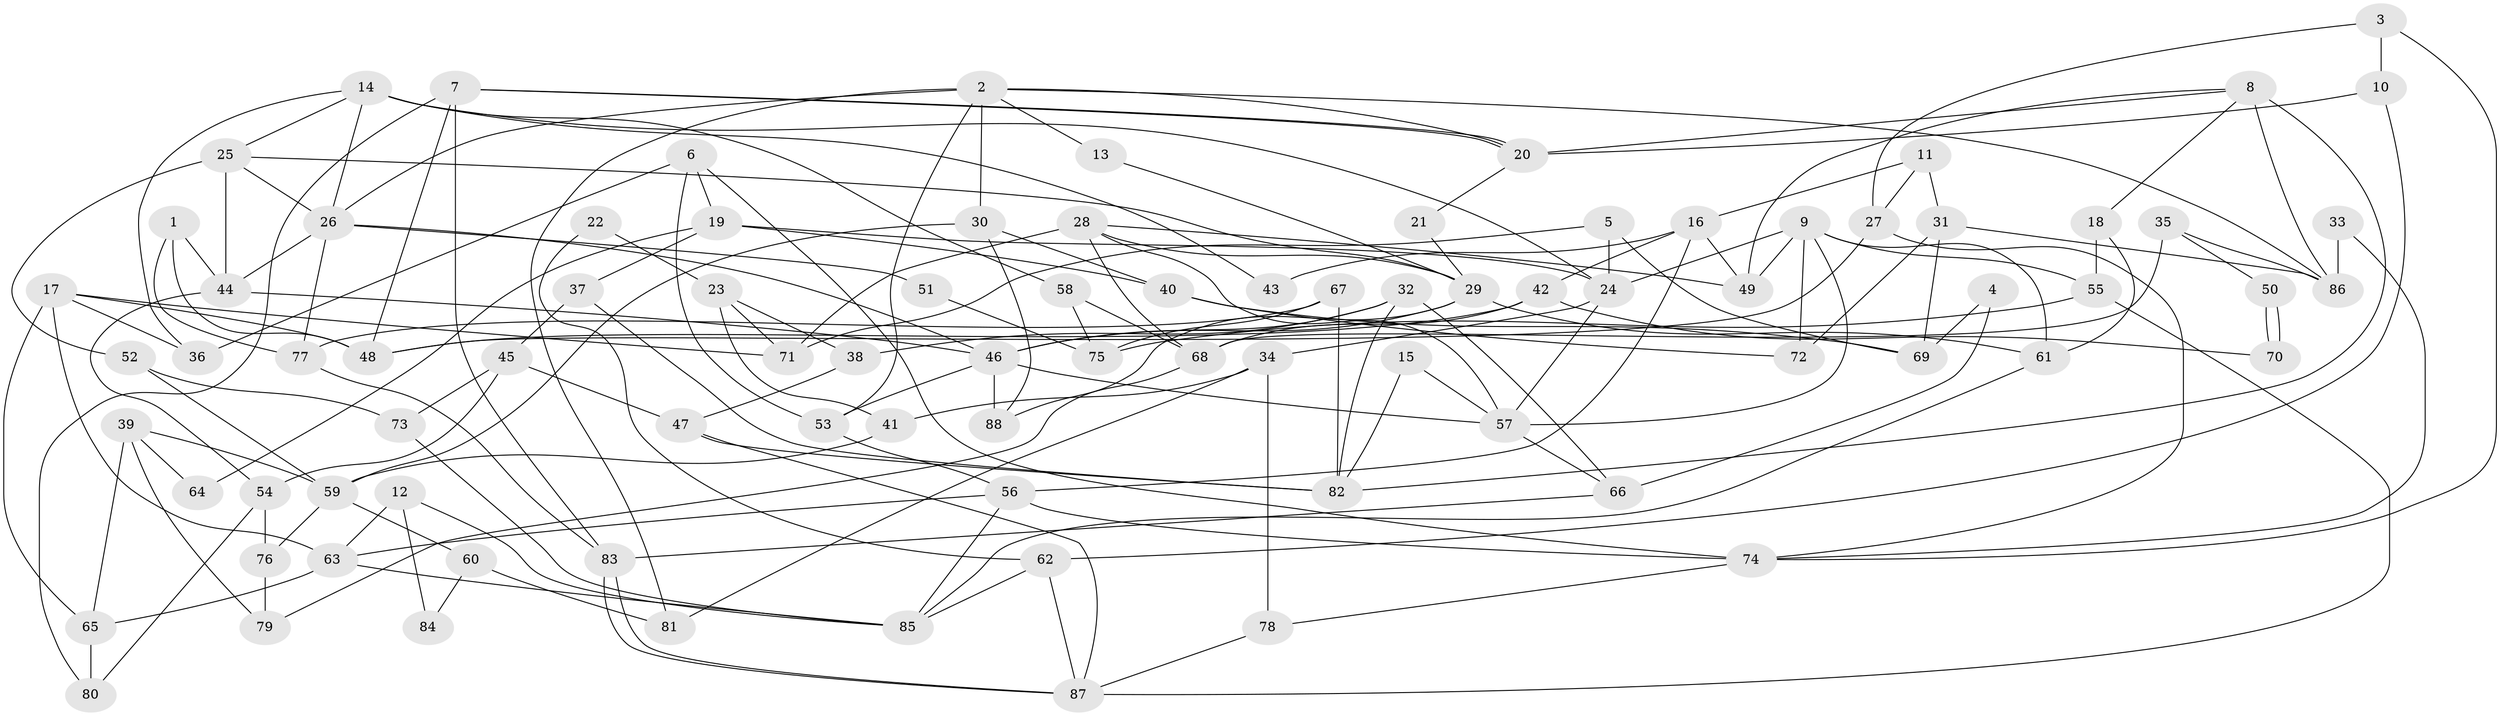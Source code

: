 // coarse degree distribution, {5: 0.11363636363636363, 7: 0.09090909090909091, 3: 0.29545454545454547, 6: 0.06818181818181818, 13: 0.06818181818181818, 12: 0.022727272727272728, 8: 0.022727272727272728, 2: 0.13636363636363635, 15: 0.022727272727272728, 4: 0.13636363636363635, 10: 0.022727272727272728}
// Generated by graph-tools (version 1.1) at 2025/18/03/04/25 18:18:55]
// undirected, 88 vertices, 176 edges
graph export_dot {
graph [start="1"]
  node [color=gray90,style=filled];
  1;
  2;
  3;
  4;
  5;
  6;
  7;
  8;
  9;
  10;
  11;
  12;
  13;
  14;
  15;
  16;
  17;
  18;
  19;
  20;
  21;
  22;
  23;
  24;
  25;
  26;
  27;
  28;
  29;
  30;
  31;
  32;
  33;
  34;
  35;
  36;
  37;
  38;
  39;
  40;
  41;
  42;
  43;
  44;
  45;
  46;
  47;
  48;
  49;
  50;
  51;
  52;
  53;
  54;
  55;
  56;
  57;
  58;
  59;
  60;
  61;
  62;
  63;
  64;
  65;
  66;
  67;
  68;
  69;
  70;
  71;
  72;
  73;
  74;
  75;
  76;
  77;
  78;
  79;
  80;
  81;
  82;
  83;
  84;
  85;
  86;
  87;
  88;
  1 -- 77;
  1 -- 48;
  1 -- 44;
  2 -- 26;
  2 -- 53;
  2 -- 13;
  2 -- 20;
  2 -- 30;
  2 -- 81;
  2 -- 86;
  3 -- 10;
  3 -- 74;
  3 -- 27;
  4 -- 69;
  4 -- 66;
  5 -- 24;
  5 -- 71;
  5 -- 69;
  6 -- 53;
  6 -- 74;
  6 -- 19;
  6 -- 36;
  7 -- 80;
  7 -- 20;
  7 -- 20;
  7 -- 48;
  7 -- 83;
  8 -- 20;
  8 -- 49;
  8 -- 18;
  8 -- 82;
  8 -- 86;
  9 -- 57;
  9 -- 24;
  9 -- 49;
  9 -- 55;
  9 -- 61;
  9 -- 72;
  10 -- 20;
  10 -- 62;
  11 -- 27;
  11 -- 31;
  11 -- 16;
  12 -- 85;
  12 -- 63;
  12 -- 84;
  13 -- 29;
  14 -- 25;
  14 -- 26;
  14 -- 24;
  14 -- 36;
  14 -- 43;
  14 -- 58;
  15 -- 82;
  15 -- 57;
  16 -- 49;
  16 -- 42;
  16 -- 43;
  16 -- 56;
  17 -- 36;
  17 -- 48;
  17 -- 63;
  17 -- 65;
  17 -- 71;
  18 -- 55;
  18 -- 61;
  19 -- 24;
  19 -- 37;
  19 -- 40;
  19 -- 64;
  20 -- 21;
  21 -- 29;
  22 -- 23;
  22 -- 62;
  23 -- 38;
  23 -- 41;
  23 -- 71;
  24 -- 57;
  24 -- 34;
  25 -- 29;
  25 -- 26;
  25 -- 44;
  25 -- 52;
  26 -- 44;
  26 -- 46;
  26 -- 51;
  26 -- 77;
  27 -- 48;
  27 -- 74;
  28 -- 29;
  28 -- 71;
  28 -- 49;
  28 -- 57;
  28 -- 68;
  29 -- 46;
  29 -- 61;
  29 -- 88;
  30 -- 40;
  30 -- 59;
  30 -- 88;
  31 -- 69;
  31 -- 86;
  31 -- 72;
  32 -- 66;
  32 -- 46;
  32 -- 38;
  32 -- 82;
  33 -- 86;
  33 -- 74;
  34 -- 78;
  34 -- 41;
  34 -- 81;
  35 -- 68;
  35 -- 86;
  35 -- 50;
  37 -- 82;
  37 -- 45;
  38 -- 47;
  39 -- 65;
  39 -- 59;
  39 -- 64;
  39 -- 79;
  40 -- 72;
  40 -- 69;
  41 -- 59;
  42 -- 68;
  42 -- 48;
  42 -- 70;
  44 -- 46;
  44 -- 54;
  45 -- 47;
  45 -- 54;
  45 -- 73;
  46 -- 88;
  46 -- 53;
  46 -- 57;
  47 -- 82;
  47 -- 87;
  50 -- 70;
  50 -- 70;
  51 -- 75;
  52 -- 73;
  52 -- 59;
  53 -- 56;
  54 -- 76;
  54 -- 80;
  55 -- 75;
  55 -- 87;
  56 -- 63;
  56 -- 74;
  56 -- 85;
  57 -- 66;
  58 -- 68;
  58 -- 75;
  59 -- 60;
  59 -- 76;
  60 -- 81;
  60 -- 84;
  61 -- 85;
  62 -- 87;
  62 -- 85;
  63 -- 85;
  63 -- 65;
  65 -- 80;
  66 -- 83;
  67 -- 82;
  67 -- 77;
  67 -- 75;
  68 -- 79;
  73 -- 85;
  74 -- 78;
  76 -- 79;
  77 -- 83;
  78 -- 87;
  83 -- 87;
  83 -- 87;
}
